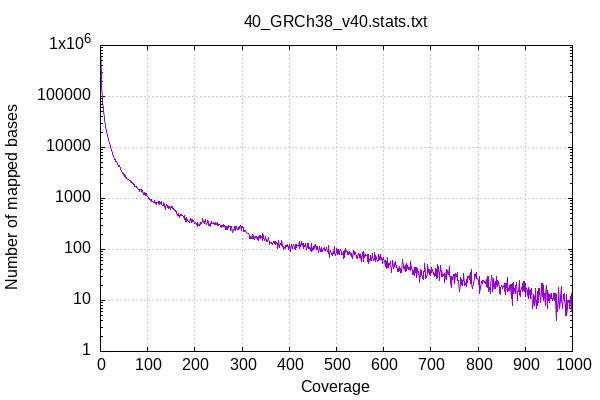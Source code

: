 
            set terminal png size 600,400 truecolor
            set output "plots/coverage.png"
            set grid xtics ytics y2tics back lc rgb "#cccccc"
            set ylabel "Number of mapped bases"
            set xlabel "Coverage"
            set log y
            set style fill solid border -1
            set title "40_GRCh38_v40.stats.txt" noenhanced
            set xrange [:1000]
            plot '-' with lines notitle
        1	830841
2	297984
3	151622
4	100775
5	74242
6	60454
7	49671
8	39614
9	33320
10	28405
11	24311
12	21724
13	19339
14	17758
15	16196
16	15336
17	14264
18	13698
19	12665
20	11714
21	11000
22	10113
23	9315
24	8856
25	8139
26	7433
27	6963
28	6778
29	6163
30	5866
31	5801
32	5433
33	5279
34	5221
35	4865
36	4594
37	4598
38	4365
39	4276
40	4341
41	4178
42	4054
43	3740
44	3612
45	3443
46	3284
47	3038
48	3099
49	2985
50	2681
51	2904
52	2812
53	2684
54	2524
55	2618
56	2507
57	2392
58	2318
59	2318
60	2328
61	2284
62	2300
63	2218
64	2176
65	2140
66	2067
67	2058
68	2003
69	1917
70	1940
71	1835
72	1892
73	1743
74	1726
75	1733
76	1677
77	1704
78	1571
79	1575
80	1524
81	1505
82	1533
83	1400
84	1484
85	1520
86	1482
87	1393
88	1409
89	1290
90	1343
91	1253
92	1184
93	1283
94	1218
95	1243
96	1120
97	1240
98	1131
99	1113
100	1083
101	1031
102	1021
103	972
104	1009
105	942
106	909
107	946
108	932
109	873
110	879
111	877
112	841
113	838
114	924
115	833
116	792
117	841
118	770
119	828
120	853
121	817
122	858
123	796
124	801
125	779
126	858
127	818
128	813
129	861
130	780
131	744
132	734
133	736
134	818
135	757
136	700
137	619
138	683
139	755
140	716
141	740
142	679
143	664
144	696
145	638
146	671
147	701
148	605
149	666
150	697
151	675
152	690
153	651
154	639
155	597
156	603
157	614
158	561
159	579
160	566
161	527
162	505
163	468
164	487
165	498
166	474
167	422
168	460
169	484
170	472
171	487
172	463
173	460
174	472
175	444
176	416
177	468
178	390
179	414
180	407
181	362
182	422
183	353
184	386
185	365
186	348
187	357
188	362
189	340
190	397
191	396
192	339
193	391
194	381
195	361
196	348
197	371
198	377
199	319
200	327
201	341
202	335
203	305
204	327
205	287
206	340
207	300
208	302
209	315
210	302
211	334
212	303
213	331
214	325
215	341
216	350
217	406
218	345
219	334
220	330
221	359
222	385
223	359
224	304
225	307
226	344
227	366
228	351
229	290
230	311
231	296
232	323
233	282
234	316
235	351
236	322
237	327
238	319
239	339
240	320
241	316
242	325
243	313
244	335
245	312
246	317
247	338
248	299
249	304
250	301
251	307
252	304
253	306
254	289
255	277
256	293
257	266
258	285
259	293
260	312
261	282
262	295
263	281
264	288
265	252
266	243
267	288
268	266
269	246
270	280
271	276
272	300
273	279
274	283
275	279
276	241
277	286
278	268
279	211
280	218
281	248
282	238
283	248
284	283
285	281
286	235
287	245
288	264
289	285
290	243
291	245
292	252
293	266
294	259
295	284
296	294
297	299
298	231
299	288
300	284
301	273
302	272
303	259
304	228
305	236
306	226
307	233
308	232
309	212
310	214
311	202
312	208
313	207
314	205
315	184
316	168
317	178
318	168
319	168
320	164
321	195
322	162
323	185
324	167
325	188
326	158
327	169
328	173
329	178
330	176
331	174
332	155
333	171
334	177
335	147
336	181
337	186
338	175
339	163
340	186
341	171
342	182
343	147
344	209
345	188
346	168
347	158
348	153
349	178
350	166
351	144
352	155
353	141
354	146
355	171
356	160
357	142
358	128
359	146
360	139
361	137
362	129
363	135
364	125
365	134
366	138
367	142
368	131
369	142
370	126
371	143
372	132
373	136
374	124
375	129
376	103
377	123
378	151
379	109
380	118
381	124
382	132
383	121
384	152
385	122
386	117
387	116
388	101
389	108
390	109
391	117
392	106
393	122
394	114
395	120
396	128
397	117
398	117
399	98
400	117
401	123
402	93
403	100
404	126
405	119
406	106
407	116
408	125
409	120
410	116
411	105
412	106
413	99
414	126
415	127
416	108
417	119
418	118
419	120
420	122
421	145
422	104
423	125
424	112
425	142
426	124
427	134
428	132
429	126
430	106
431	132
432	112
433	121
434	112
435	132
436	101
437	103
438	108
439	130
440	131
441	103
442	108
443	107
444	104
445	97
446	129
447	118
448	92
449	95
450	104
451	117
452	98
453	104
454	118
455	123
456	119
457	101
458	114
459	112
460	101
461	94
462	87
463	112
464	98
465	109
466	102
467	93
468	93
469	110
470	93
471	94
472	103
473	104
474	110
475	95
476	101
477	96
478	104
479	110
480	93
481	93
482	91
483	82
484	119
485	71
486	83
487	95
488	90
489	83
490	81
491	78
492	84
493	93
494	85
495	117
496	85
497	76
498	79
499	86
500	103
501	92
502	99
503	80
504	85
505	99
506	80
507	91
508	101
509	95
510	90
511	80
512	80
513	80
514	91
515	68
516	95
517	71
518	83
519	86
520	103
521	92
522	92
523	93
524	80
525	89
526	79
527	82
528	91
529	82
530	81
531	73
532	82
533	73
534	67
535	94
536	84
537	89
538	81
539	91
540	87
541	86
542	71
543	78
544	66
545	73
546	85
547	83
548	71
549	80
550	81
551	70
552	59
553	72
554	68
555	86
556	85
557	59
558	91
559	77
560	69
561	75
562	80
563	76
564	78
565	80
566	59
567	79
568	52
569	65
570	65
571	60
572	68
573	78
574	65
575	61
576	84
577	71
578	65
579	61
580	65
581	89
582	59
583	78
584	70
585	68
586	59
587	61
588	60
589	70
590	79
591	74
592	63
593	79
594	65
595	63
596	69
597	65
598	53
599	69
600	65
601	61
602	62
603	47
604	61
605	57
606	42
607	45
608	70
609	54
610	54
611	45
612	52
613	50
614	55
615	57
616	36
617	42
618	49
619	62
620	44
621	43
622	47
623	54
624	59
625	54
626	51
627	44
628	48
629	41
630	37
631	43
632	37
633	46
634	38
635	43
636	36
637	41
638	36
639	63
640	57
641	50
642	43
643	49
644	46
645	42
646	37
647	48
648	54
649	38
650	44
651	49
652	40
653	44
654	44
655	41
656	38
657	58
658	43
659	45
660	39
661	37
662	32
663	32
664	37
665	44
666	31
667	45
668	35
669	44
670	28
671	41
672	42
673	33
674	37
675	28
676	23
677	39
678	41
679	30
680	39
681	33
682	29
683	27
684	26
685	37
686	37
687	54
688	35
689	27
690	30
691	28
692	36
693	51
694	36
695	41
696	41
697	36
698	33
699	39
700	31
701	45
702	35
703	38
704	41
705	33
706	36
707	34
708	29
709	31
710	43
711	27
712	40
713	28
714	50
715	35
716	39
717	46
718	25
719	36
720	39
721	48
722	30
723	39
724	32
725	29
726	31
727	33
728	34
729	23
730	30
731	29
732	40
733	26
734	29
735	35
736	38
737	32
738	33
739	46
740	29
741	30
742	23
743	18
744	29
745	27
746	26
747	32
748	33
749	22
750	33
751	22
752	31
753	34
754	29
755	31
756	35
757	25
758	25
759	24
760	15
761	16
762	21
763	28
764	21
765	26
766	20
767	20
768	25
769	25
770	34
771	20
772	24
773	21
774	22
775	19
776	26
777	23
778	30
779	28
780	29
781	26
782	29
783	35
784	22
785	40
786	31
787	22
788	17
789	19
790	20
791	23
792	27
793	32
794	29
795	33
796	35
797	27
798	27
799	27
800	25
801	21
802	24
803	29
804	14
805	19
806	17
807	24
808	24
809	25
810	22
811	25
812	25
813	23
814	24
815	22
816	23
817	26
818	19
819	29
820	18
821	30
822	20
823	15
824	18
825	17
826	14
827	20
828	30
829	31
830	25
831	15
832	19
833	27
834	20
835	17
836	24
837	17
838	21
839	30
840	22
841	19
842	25
843	21
844	24
845	18
846	14
847	13
848	18
849	19
850	20
851	19
852	17
853	19
854	19
855	22
856	16
857	14
858	22
859	13
860	22
861	18
862	28
863	15
864	17
865	16
866	20
867	16
868	17
869	21
870	11
871	21
872	8
873	22
874	23
875	20
876	14
877	17
878	16
879	14
880	20
881	20
882	23
883	10
884	15
885	16
886	15
887	25
888	13
889	12
890	16
891	17
892	18
893	18
894	15
895	22
896	16
897	24
898	24
899	15
900	22
901	12
902	17
903	17
904	16
905	13
906	11
907	18
908	16
909	14
910	11
911	16
912	13
913	13
914	17
915	8
916	7
917	9
918	13
919	12
920	8
921	11
922	17
923	7
924	10
925	8
926	15
927	12
928	9
929	17
930	13
931	17
932	10
933	9
934	16
935	22
936	12
937	22
938	20
939	10
940	14
941	13
942	8
943	13
944	20
945	16
946	7
947	16
948	10
949	10
950	14
951	9
952	13
953	13
954	11
955	14
956	11
957	11
958	10
959	11
960	14
961	10
962	14
963	11
964	14
965	10
966	4
967	13
968	6
969	7
970	9
971	18
972	8
973	7
974	10
975	12
976	19
977	10
978	8
979	7
980	13
981	11
982	11
983	14
984	10
985	8
986	5
987	13
988	5
989	7
990	10
991	10
992	9
993	10
994	7
995	12
996	12
997	6
998	14
999	11
1000	8
1000	7276
end
